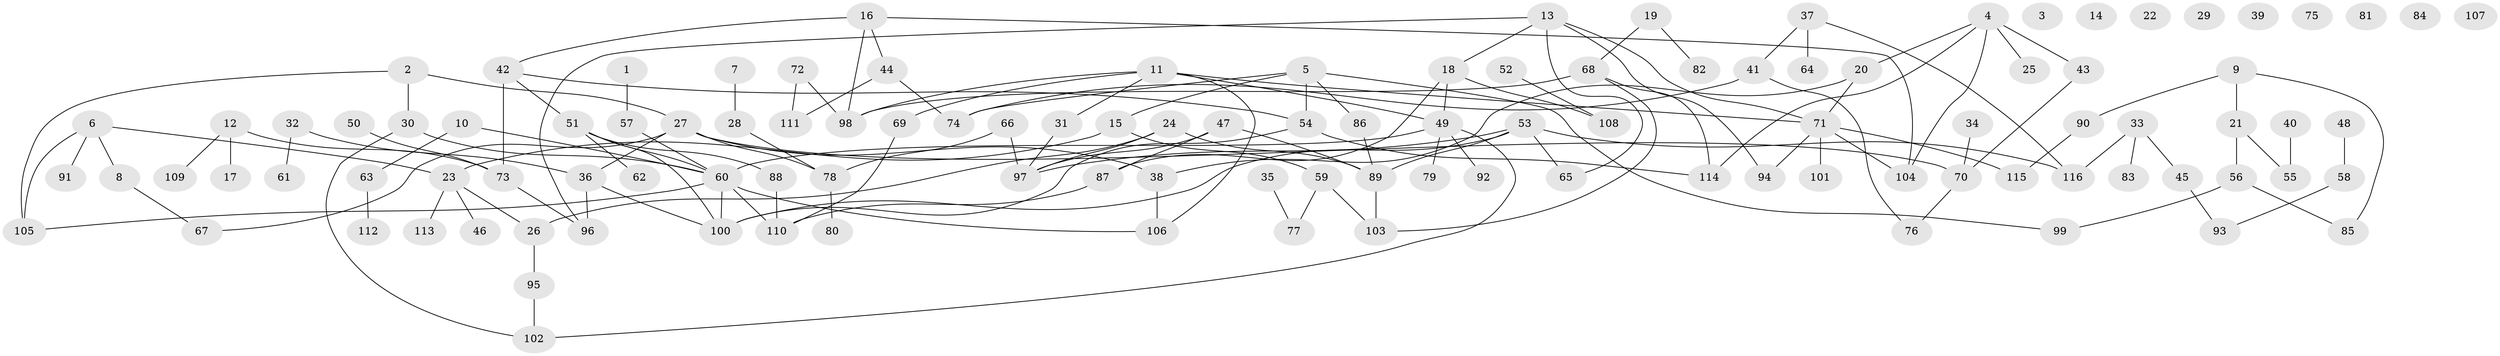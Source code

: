 // Generated by graph-tools (version 1.1) at 2025/00/03/09/25 03:00:45]
// undirected, 116 vertices, 146 edges
graph export_dot {
graph [start="1"]
  node [color=gray90,style=filled];
  1;
  2;
  3;
  4;
  5;
  6;
  7;
  8;
  9;
  10;
  11;
  12;
  13;
  14;
  15;
  16;
  17;
  18;
  19;
  20;
  21;
  22;
  23;
  24;
  25;
  26;
  27;
  28;
  29;
  30;
  31;
  32;
  33;
  34;
  35;
  36;
  37;
  38;
  39;
  40;
  41;
  42;
  43;
  44;
  45;
  46;
  47;
  48;
  49;
  50;
  51;
  52;
  53;
  54;
  55;
  56;
  57;
  58;
  59;
  60;
  61;
  62;
  63;
  64;
  65;
  66;
  67;
  68;
  69;
  70;
  71;
  72;
  73;
  74;
  75;
  76;
  77;
  78;
  79;
  80;
  81;
  82;
  83;
  84;
  85;
  86;
  87;
  88;
  89;
  90;
  91;
  92;
  93;
  94;
  95;
  96;
  97;
  98;
  99;
  100;
  101;
  102;
  103;
  104;
  105;
  106;
  107;
  108;
  109;
  110;
  111;
  112;
  113;
  114;
  115;
  116;
  1 -- 57;
  2 -- 27;
  2 -- 30;
  2 -- 105;
  4 -- 20;
  4 -- 25;
  4 -- 43;
  4 -- 104;
  4 -- 114;
  5 -- 15;
  5 -- 54;
  5 -- 74;
  5 -- 86;
  5 -- 99;
  6 -- 8;
  6 -- 23;
  6 -- 91;
  6 -- 105;
  7 -- 28;
  8 -- 67;
  9 -- 21;
  9 -- 85;
  9 -- 90;
  10 -- 60;
  10 -- 63;
  11 -- 31;
  11 -- 49;
  11 -- 69;
  11 -- 71;
  11 -- 98;
  11 -- 106;
  12 -- 17;
  12 -- 73;
  12 -- 109;
  13 -- 18;
  13 -- 65;
  13 -- 71;
  13 -- 94;
  13 -- 96;
  15 -- 23;
  15 -- 59;
  16 -- 42;
  16 -- 44;
  16 -- 98;
  16 -- 104;
  18 -- 49;
  18 -- 87;
  18 -- 108;
  19 -- 68;
  19 -- 82;
  20 -- 38;
  20 -- 71;
  21 -- 55;
  21 -- 56;
  23 -- 26;
  23 -- 46;
  23 -- 113;
  24 -- 26;
  24 -- 89;
  24 -- 97;
  26 -- 95;
  27 -- 36;
  27 -- 38;
  27 -- 67;
  27 -- 70;
  27 -- 78;
  28 -- 78;
  30 -- 60;
  30 -- 102;
  31 -- 97;
  32 -- 36;
  32 -- 61;
  33 -- 45;
  33 -- 83;
  33 -- 116;
  34 -- 70;
  35 -- 77;
  36 -- 96;
  36 -- 100;
  37 -- 41;
  37 -- 64;
  37 -- 116;
  38 -- 106;
  40 -- 55;
  41 -- 74;
  41 -- 76;
  42 -- 51;
  42 -- 54;
  42 -- 73;
  43 -- 70;
  44 -- 74;
  44 -- 111;
  45 -- 93;
  47 -- 87;
  47 -- 89;
  47 -- 97;
  48 -- 58;
  49 -- 60;
  49 -- 79;
  49 -- 92;
  49 -- 102;
  50 -- 73;
  51 -- 60;
  51 -- 62;
  51 -- 88;
  51 -- 100;
  52 -- 108;
  53 -- 65;
  53 -- 89;
  53 -- 97;
  53 -- 100;
  53 -- 116;
  54 -- 100;
  54 -- 114;
  56 -- 85;
  56 -- 99;
  57 -- 60;
  58 -- 93;
  59 -- 77;
  59 -- 103;
  60 -- 100;
  60 -- 105;
  60 -- 106;
  60 -- 110;
  63 -- 112;
  66 -- 78;
  66 -- 97;
  68 -- 98;
  68 -- 103;
  68 -- 114;
  69 -- 110;
  70 -- 76;
  71 -- 94;
  71 -- 101;
  71 -- 104;
  71 -- 115;
  72 -- 98;
  72 -- 111;
  73 -- 96;
  78 -- 80;
  86 -- 89;
  87 -- 110;
  88 -- 110;
  89 -- 103;
  90 -- 115;
  95 -- 102;
}
